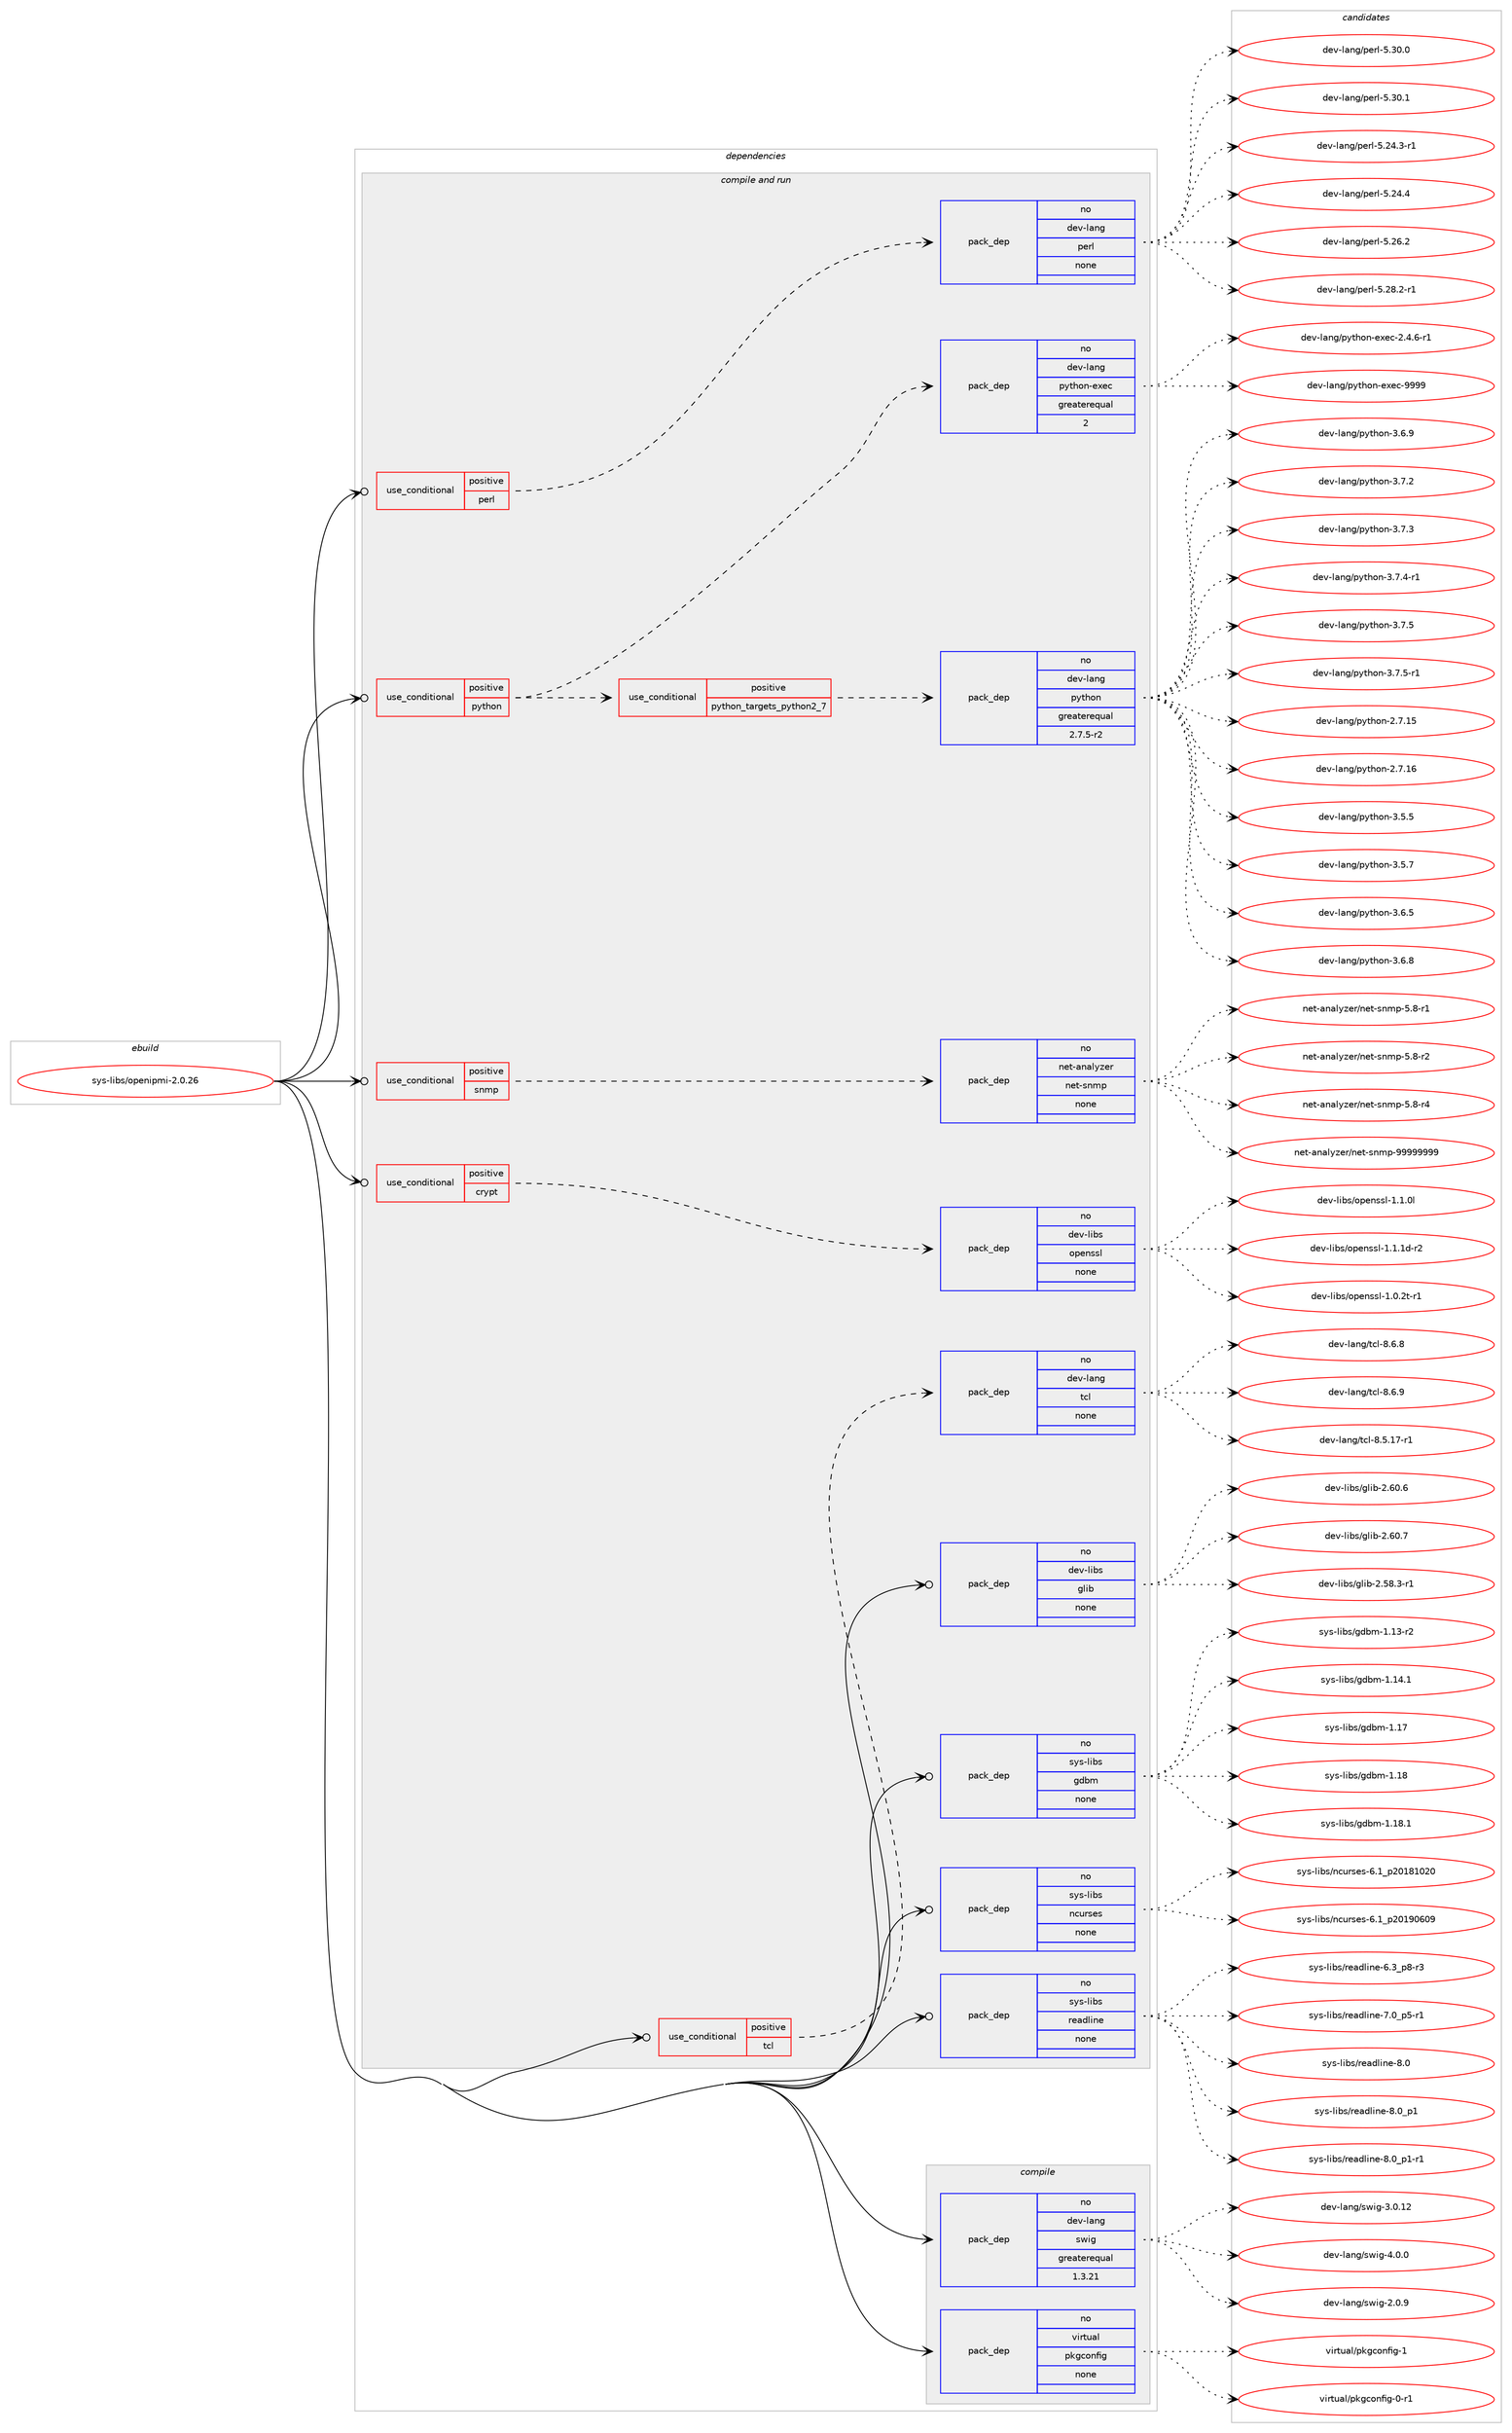 digraph prolog {

# *************
# Graph options
# *************

newrank=true;
concentrate=true;
compound=true;
graph [rankdir=LR,fontname=Helvetica,fontsize=10,ranksep=1.5];#, ranksep=2.5, nodesep=0.2];
edge  [arrowhead=vee];
node  [fontname=Helvetica,fontsize=10];

# **********
# The ebuild
# **********

subgraph cluster_leftcol {
color=gray;
rank=same;
label=<<i>ebuild</i>>;
id [label="sys-libs/openipmi-2.0.26", color=red, width=4, href="../sys-libs/openipmi-2.0.26.svg"];
}

# ****************
# The dependencies
# ****************

subgraph cluster_midcol {
color=gray;
label=<<i>dependencies</i>>;
subgraph cluster_compile {
fillcolor="#eeeeee";
style=filled;
label=<<i>compile</i>>;
subgraph pack666803 {
dependency898511 [label=<<TABLE BORDER="0" CELLBORDER="1" CELLSPACING="0" CELLPADDING="4" WIDTH="220"><TR><TD ROWSPAN="6" CELLPADDING="30">pack_dep</TD></TR><TR><TD WIDTH="110">no</TD></TR><TR><TD>dev-lang</TD></TR><TR><TD>swig</TD></TR><TR><TD>greaterequal</TD></TR><TR><TD>1.3.21</TD></TR></TABLE>>, shape=none, color=blue];
}
id:e -> dependency898511:w [weight=20,style="solid",arrowhead="vee"];
subgraph pack666804 {
dependency898512 [label=<<TABLE BORDER="0" CELLBORDER="1" CELLSPACING="0" CELLPADDING="4" WIDTH="220"><TR><TD ROWSPAN="6" CELLPADDING="30">pack_dep</TD></TR><TR><TD WIDTH="110">no</TD></TR><TR><TD>virtual</TD></TR><TR><TD>pkgconfig</TD></TR><TR><TD>none</TD></TR><TR><TD></TD></TR></TABLE>>, shape=none, color=blue];
}
id:e -> dependency898512:w [weight=20,style="solid",arrowhead="vee"];
}
subgraph cluster_compileandrun {
fillcolor="#eeeeee";
style=filled;
label=<<i>compile and run</i>>;
subgraph cond215896 {
dependency898513 [label=<<TABLE BORDER="0" CELLBORDER="1" CELLSPACING="0" CELLPADDING="4"><TR><TD ROWSPAN="3" CELLPADDING="10">use_conditional</TD></TR><TR><TD>positive</TD></TR><TR><TD>crypt</TD></TR></TABLE>>, shape=none, color=red];
subgraph pack666805 {
dependency898514 [label=<<TABLE BORDER="0" CELLBORDER="1" CELLSPACING="0" CELLPADDING="4" WIDTH="220"><TR><TD ROWSPAN="6" CELLPADDING="30">pack_dep</TD></TR><TR><TD WIDTH="110">no</TD></TR><TR><TD>dev-libs</TD></TR><TR><TD>openssl</TD></TR><TR><TD>none</TD></TR><TR><TD></TD></TR></TABLE>>, shape=none, color=blue];
}
dependency898513:e -> dependency898514:w [weight=20,style="dashed",arrowhead="vee"];
}
id:e -> dependency898513:w [weight=20,style="solid",arrowhead="odotvee"];
subgraph cond215897 {
dependency898515 [label=<<TABLE BORDER="0" CELLBORDER="1" CELLSPACING="0" CELLPADDING="4"><TR><TD ROWSPAN="3" CELLPADDING="10">use_conditional</TD></TR><TR><TD>positive</TD></TR><TR><TD>perl</TD></TR></TABLE>>, shape=none, color=red];
subgraph pack666806 {
dependency898516 [label=<<TABLE BORDER="0" CELLBORDER="1" CELLSPACING="0" CELLPADDING="4" WIDTH="220"><TR><TD ROWSPAN="6" CELLPADDING="30">pack_dep</TD></TR><TR><TD WIDTH="110">no</TD></TR><TR><TD>dev-lang</TD></TR><TR><TD>perl</TD></TR><TR><TD>none</TD></TR><TR><TD></TD></TR></TABLE>>, shape=none, color=blue];
}
dependency898515:e -> dependency898516:w [weight=20,style="dashed",arrowhead="vee"];
}
id:e -> dependency898515:w [weight=20,style="solid",arrowhead="odotvee"];
subgraph cond215898 {
dependency898517 [label=<<TABLE BORDER="0" CELLBORDER="1" CELLSPACING="0" CELLPADDING="4"><TR><TD ROWSPAN="3" CELLPADDING="10">use_conditional</TD></TR><TR><TD>positive</TD></TR><TR><TD>python</TD></TR></TABLE>>, shape=none, color=red];
subgraph cond215899 {
dependency898518 [label=<<TABLE BORDER="0" CELLBORDER="1" CELLSPACING="0" CELLPADDING="4"><TR><TD ROWSPAN="3" CELLPADDING="10">use_conditional</TD></TR><TR><TD>positive</TD></TR><TR><TD>python_targets_python2_7</TD></TR></TABLE>>, shape=none, color=red];
subgraph pack666807 {
dependency898519 [label=<<TABLE BORDER="0" CELLBORDER="1" CELLSPACING="0" CELLPADDING="4" WIDTH="220"><TR><TD ROWSPAN="6" CELLPADDING="30">pack_dep</TD></TR><TR><TD WIDTH="110">no</TD></TR><TR><TD>dev-lang</TD></TR><TR><TD>python</TD></TR><TR><TD>greaterequal</TD></TR><TR><TD>2.7.5-r2</TD></TR></TABLE>>, shape=none, color=blue];
}
dependency898518:e -> dependency898519:w [weight=20,style="dashed",arrowhead="vee"];
}
dependency898517:e -> dependency898518:w [weight=20,style="dashed",arrowhead="vee"];
subgraph pack666808 {
dependency898520 [label=<<TABLE BORDER="0" CELLBORDER="1" CELLSPACING="0" CELLPADDING="4" WIDTH="220"><TR><TD ROWSPAN="6" CELLPADDING="30">pack_dep</TD></TR><TR><TD WIDTH="110">no</TD></TR><TR><TD>dev-lang</TD></TR><TR><TD>python-exec</TD></TR><TR><TD>greaterequal</TD></TR><TR><TD>2</TD></TR></TABLE>>, shape=none, color=blue];
}
dependency898517:e -> dependency898520:w [weight=20,style="dashed",arrowhead="vee"];
}
id:e -> dependency898517:w [weight=20,style="solid",arrowhead="odotvee"];
subgraph cond215900 {
dependency898521 [label=<<TABLE BORDER="0" CELLBORDER="1" CELLSPACING="0" CELLPADDING="4"><TR><TD ROWSPAN="3" CELLPADDING="10">use_conditional</TD></TR><TR><TD>positive</TD></TR><TR><TD>snmp</TD></TR></TABLE>>, shape=none, color=red];
subgraph pack666809 {
dependency898522 [label=<<TABLE BORDER="0" CELLBORDER="1" CELLSPACING="0" CELLPADDING="4" WIDTH="220"><TR><TD ROWSPAN="6" CELLPADDING="30">pack_dep</TD></TR><TR><TD WIDTH="110">no</TD></TR><TR><TD>net-analyzer</TD></TR><TR><TD>net-snmp</TD></TR><TR><TD>none</TD></TR><TR><TD></TD></TR></TABLE>>, shape=none, color=blue];
}
dependency898521:e -> dependency898522:w [weight=20,style="dashed",arrowhead="vee"];
}
id:e -> dependency898521:w [weight=20,style="solid",arrowhead="odotvee"];
subgraph cond215901 {
dependency898523 [label=<<TABLE BORDER="0" CELLBORDER="1" CELLSPACING="0" CELLPADDING="4"><TR><TD ROWSPAN="3" CELLPADDING="10">use_conditional</TD></TR><TR><TD>positive</TD></TR><TR><TD>tcl</TD></TR></TABLE>>, shape=none, color=red];
subgraph pack666810 {
dependency898524 [label=<<TABLE BORDER="0" CELLBORDER="1" CELLSPACING="0" CELLPADDING="4" WIDTH="220"><TR><TD ROWSPAN="6" CELLPADDING="30">pack_dep</TD></TR><TR><TD WIDTH="110">no</TD></TR><TR><TD>dev-lang</TD></TR><TR><TD>tcl</TD></TR><TR><TD>none</TD></TR><TR><TD></TD></TR></TABLE>>, shape=none, color=blue];
}
dependency898523:e -> dependency898524:w [weight=20,style="dashed",arrowhead="vee"];
}
id:e -> dependency898523:w [weight=20,style="solid",arrowhead="odotvee"];
subgraph pack666811 {
dependency898525 [label=<<TABLE BORDER="0" CELLBORDER="1" CELLSPACING="0" CELLPADDING="4" WIDTH="220"><TR><TD ROWSPAN="6" CELLPADDING="30">pack_dep</TD></TR><TR><TD WIDTH="110">no</TD></TR><TR><TD>dev-libs</TD></TR><TR><TD>glib</TD></TR><TR><TD>none</TD></TR><TR><TD></TD></TR></TABLE>>, shape=none, color=blue];
}
id:e -> dependency898525:w [weight=20,style="solid",arrowhead="odotvee"];
subgraph pack666812 {
dependency898526 [label=<<TABLE BORDER="0" CELLBORDER="1" CELLSPACING="0" CELLPADDING="4" WIDTH="220"><TR><TD ROWSPAN="6" CELLPADDING="30">pack_dep</TD></TR><TR><TD WIDTH="110">no</TD></TR><TR><TD>sys-libs</TD></TR><TR><TD>gdbm</TD></TR><TR><TD>none</TD></TR><TR><TD></TD></TR></TABLE>>, shape=none, color=blue];
}
id:e -> dependency898526:w [weight=20,style="solid",arrowhead="odotvee"];
subgraph pack666813 {
dependency898527 [label=<<TABLE BORDER="0" CELLBORDER="1" CELLSPACING="0" CELLPADDING="4" WIDTH="220"><TR><TD ROWSPAN="6" CELLPADDING="30">pack_dep</TD></TR><TR><TD WIDTH="110">no</TD></TR><TR><TD>sys-libs</TD></TR><TR><TD>ncurses</TD></TR><TR><TD>none</TD></TR><TR><TD></TD></TR></TABLE>>, shape=none, color=blue];
}
id:e -> dependency898527:w [weight=20,style="solid",arrowhead="odotvee"];
subgraph pack666814 {
dependency898528 [label=<<TABLE BORDER="0" CELLBORDER="1" CELLSPACING="0" CELLPADDING="4" WIDTH="220"><TR><TD ROWSPAN="6" CELLPADDING="30">pack_dep</TD></TR><TR><TD WIDTH="110">no</TD></TR><TR><TD>sys-libs</TD></TR><TR><TD>readline</TD></TR><TR><TD>none</TD></TR><TR><TD></TD></TR></TABLE>>, shape=none, color=blue];
}
id:e -> dependency898528:w [weight=20,style="solid",arrowhead="odotvee"];
}
subgraph cluster_run {
fillcolor="#eeeeee";
style=filled;
label=<<i>run</i>>;
}
}

# **************
# The candidates
# **************

subgraph cluster_choices {
rank=same;
color=gray;
label=<<i>candidates</i>>;

subgraph choice666803 {
color=black;
nodesep=1;
choice100101118451089711010347115119105103455046484657 [label="dev-lang/swig-2.0.9", color=red, width=4,href="../dev-lang/swig-2.0.9.svg"];
choice10010111845108971101034711511910510345514648464950 [label="dev-lang/swig-3.0.12", color=red, width=4,href="../dev-lang/swig-3.0.12.svg"];
choice100101118451089711010347115119105103455246484648 [label="dev-lang/swig-4.0.0", color=red, width=4,href="../dev-lang/swig-4.0.0.svg"];
dependency898511:e -> choice100101118451089711010347115119105103455046484657:w [style=dotted,weight="100"];
dependency898511:e -> choice10010111845108971101034711511910510345514648464950:w [style=dotted,weight="100"];
dependency898511:e -> choice100101118451089711010347115119105103455246484648:w [style=dotted,weight="100"];
}
subgraph choice666804 {
color=black;
nodesep=1;
choice11810511411611797108471121071039911111010210510345484511449 [label="virtual/pkgconfig-0-r1", color=red, width=4,href="../virtual/pkgconfig-0-r1.svg"];
choice1181051141161179710847112107103991111101021051034549 [label="virtual/pkgconfig-1", color=red, width=4,href="../virtual/pkgconfig-1.svg"];
dependency898512:e -> choice11810511411611797108471121071039911111010210510345484511449:w [style=dotted,weight="100"];
dependency898512:e -> choice1181051141161179710847112107103991111101021051034549:w [style=dotted,weight="100"];
}
subgraph choice666805 {
color=black;
nodesep=1;
choice1001011184510810598115471111121011101151151084549464846501164511449 [label="dev-libs/openssl-1.0.2t-r1", color=red, width=4,href="../dev-libs/openssl-1.0.2t-r1.svg"];
choice100101118451081059811547111112101110115115108454946494648108 [label="dev-libs/openssl-1.1.0l", color=red, width=4,href="../dev-libs/openssl-1.1.0l.svg"];
choice1001011184510810598115471111121011101151151084549464946491004511450 [label="dev-libs/openssl-1.1.1d-r2", color=red, width=4,href="../dev-libs/openssl-1.1.1d-r2.svg"];
dependency898514:e -> choice1001011184510810598115471111121011101151151084549464846501164511449:w [style=dotted,weight="100"];
dependency898514:e -> choice100101118451081059811547111112101110115115108454946494648108:w [style=dotted,weight="100"];
dependency898514:e -> choice1001011184510810598115471111121011101151151084549464946491004511450:w [style=dotted,weight="100"];
}
subgraph choice666806 {
color=black;
nodesep=1;
choice100101118451089711010347112101114108455346505246514511449 [label="dev-lang/perl-5.24.3-r1", color=red, width=4,href="../dev-lang/perl-5.24.3-r1.svg"];
choice10010111845108971101034711210111410845534650524652 [label="dev-lang/perl-5.24.4", color=red, width=4,href="../dev-lang/perl-5.24.4.svg"];
choice10010111845108971101034711210111410845534650544650 [label="dev-lang/perl-5.26.2", color=red, width=4,href="../dev-lang/perl-5.26.2.svg"];
choice100101118451089711010347112101114108455346505646504511449 [label="dev-lang/perl-5.28.2-r1", color=red, width=4,href="../dev-lang/perl-5.28.2-r1.svg"];
choice10010111845108971101034711210111410845534651484648 [label="dev-lang/perl-5.30.0", color=red, width=4,href="../dev-lang/perl-5.30.0.svg"];
choice10010111845108971101034711210111410845534651484649 [label="dev-lang/perl-5.30.1", color=red, width=4,href="../dev-lang/perl-5.30.1.svg"];
dependency898516:e -> choice100101118451089711010347112101114108455346505246514511449:w [style=dotted,weight="100"];
dependency898516:e -> choice10010111845108971101034711210111410845534650524652:w [style=dotted,weight="100"];
dependency898516:e -> choice10010111845108971101034711210111410845534650544650:w [style=dotted,weight="100"];
dependency898516:e -> choice100101118451089711010347112101114108455346505646504511449:w [style=dotted,weight="100"];
dependency898516:e -> choice10010111845108971101034711210111410845534651484648:w [style=dotted,weight="100"];
dependency898516:e -> choice10010111845108971101034711210111410845534651484649:w [style=dotted,weight="100"];
}
subgraph choice666807 {
color=black;
nodesep=1;
choice10010111845108971101034711212111610411111045504655464953 [label="dev-lang/python-2.7.15", color=red, width=4,href="../dev-lang/python-2.7.15.svg"];
choice10010111845108971101034711212111610411111045504655464954 [label="dev-lang/python-2.7.16", color=red, width=4,href="../dev-lang/python-2.7.16.svg"];
choice100101118451089711010347112121116104111110455146534653 [label="dev-lang/python-3.5.5", color=red, width=4,href="../dev-lang/python-3.5.5.svg"];
choice100101118451089711010347112121116104111110455146534655 [label="dev-lang/python-3.5.7", color=red, width=4,href="../dev-lang/python-3.5.7.svg"];
choice100101118451089711010347112121116104111110455146544653 [label="dev-lang/python-3.6.5", color=red, width=4,href="../dev-lang/python-3.6.5.svg"];
choice100101118451089711010347112121116104111110455146544656 [label="dev-lang/python-3.6.8", color=red, width=4,href="../dev-lang/python-3.6.8.svg"];
choice100101118451089711010347112121116104111110455146544657 [label="dev-lang/python-3.6.9", color=red, width=4,href="../dev-lang/python-3.6.9.svg"];
choice100101118451089711010347112121116104111110455146554650 [label="dev-lang/python-3.7.2", color=red, width=4,href="../dev-lang/python-3.7.2.svg"];
choice100101118451089711010347112121116104111110455146554651 [label="dev-lang/python-3.7.3", color=red, width=4,href="../dev-lang/python-3.7.3.svg"];
choice1001011184510897110103471121211161041111104551465546524511449 [label="dev-lang/python-3.7.4-r1", color=red, width=4,href="../dev-lang/python-3.7.4-r1.svg"];
choice100101118451089711010347112121116104111110455146554653 [label="dev-lang/python-3.7.5", color=red, width=4,href="../dev-lang/python-3.7.5.svg"];
choice1001011184510897110103471121211161041111104551465546534511449 [label="dev-lang/python-3.7.5-r1", color=red, width=4,href="../dev-lang/python-3.7.5-r1.svg"];
dependency898519:e -> choice10010111845108971101034711212111610411111045504655464953:w [style=dotted,weight="100"];
dependency898519:e -> choice10010111845108971101034711212111610411111045504655464954:w [style=dotted,weight="100"];
dependency898519:e -> choice100101118451089711010347112121116104111110455146534653:w [style=dotted,weight="100"];
dependency898519:e -> choice100101118451089711010347112121116104111110455146534655:w [style=dotted,weight="100"];
dependency898519:e -> choice100101118451089711010347112121116104111110455146544653:w [style=dotted,weight="100"];
dependency898519:e -> choice100101118451089711010347112121116104111110455146544656:w [style=dotted,weight="100"];
dependency898519:e -> choice100101118451089711010347112121116104111110455146544657:w [style=dotted,weight="100"];
dependency898519:e -> choice100101118451089711010347112121116104111110455146554650:w [style=dotted,weight="100"];
dependency898519:e -> choice100101118451089711010347112121116104111110455146554651:w [style=dotted,weight="100"];
dependency898519:e -> choice1001011184510897110103471121211161041111104551465546524511449:w [style=dotted,weight="100"];
dependency898519:e -> choice100101118451089711010347112121116104111110455146554653:w [style=dotted,weight="100"];
dependency898519:e -> choice1001011184510897110103471121211161041111104551465546534511449:w [style=dotted,weight="100"];
}
subgraph choice666808 {
color=black;
nodesep=1;
choice10010111845108971101034711212111610411111045101120101994550465246544511449 [label="dev-lang/python-exec-2.4.6-r1", color=red, width=4,href="../dev-lang/python-exec-2.4.6-r1.svg"];
choice10010111845108971101034711212111610411111045101120101994557575757 [label="dev-lang/python-exec-9999", color=red, width=4,href="../dev-lang/python-exec-9999.svg"];
dependency898520:e -> choice10010111845108971101034711212111610411111045101120101994550465246544511449:w [style=dotted,weight="100"];
dependency898520:e -> choice10010111845108971101034711212111610411111045101120101994557575757:w [style=dotted,weight="100"];
}
subgraph choice666809 {
color=black;
nodesep=1;
choice1101011164597110971081211221011144711010111645115110109112455346564511449 [label="net-analyzer/net-snmp-5.8-r1", color=red, width=4,href="../net-analyzer/net-snmp-5.8-r1.svg"];
choice1101011164597110971081211221011144711010111645115110109112455346564511450 [label="net-analyzer/net-snmp-5.8-r2", color=red, width=4,href="../net-analyzer/net-snmp-5.8-r2.svg"];
choice1101011164597110971081211221011144711010111645115110109112455346564511452 [label="net-analyzer/net-snmp-5.8-r4", color=red, width=4,href="../net-analyzer/net-snmp-5.8-r4.svg"];
choice1101011164597110971081211221011144711010111645115110109112455757575757575757 [label="net-analyzer/net-snmp-99999999", color=red, width=4,href="../net-analyzer/net-snmp-99999999.svg"];
dependency898522:e -> choice1101011164597110971081211221011144711010111645115110109112455346564511449:w [style=dotted,weight="100"];
dependency898522:e -> choice1101011164597110971081211221011144711010111645115110109112455346564511450:w [style=dotted,weight="100"];
dependency898522:e -> choice1101011164597110971081211221011144711010111645115110109112455346564511452:w [style=dotted,weight="100"];
dependency898522:e -> choice1101011164597110971081211221011144711010111645115110109112455757575757575757:w [style=dotted,weight="100"];
}
subgraph choice666810 {
color=black;
nodesep=1;
choice10010111845108971101034711699108455646534649554511449 [label="dev-lang/tcl-8.5.17-r1", color=red, width=4,href="../dev-lang/tcl-8.5.17-r1.svg"];
choice10010111845108971101034711699108455646544656 [label="dev-lang/tcl-8.6.8", color=red, width=4,href="../dev-lang/tcl-8.6.8.svg"];
choice10010111845108971101034711699108455646544657 [label="dev-lang/tcl-8.6.9", color=red, width=4,href="../dev-lang/tcl-8.6.9.svg"];
dependency898524:e -> choice10010111845108971101034711699108455646534649554511449:w [style=dotted,weight="100"];
dependency898524:e -> choice10010111845108971101034711699108455646544656:w [style=dotted,weight="100"];
dependency898524:e -> choice10010111845108971101034711699108455646544657:w [style=dotted,weight="100"];
}
subgraph choice666811 {
color=black;
nodesep=1;
choice10010111845108105981154710310810598455046535646514511449 [label="dev-libs/glib-2.58.3-r1", color=red, width=4,href="../dev-libs/glib-2.58.3-r1.svg"];
choice1001011184510810598115471031081059845504654484654 [label="dev-libs/glib-2.60.6", color=red, width=4,href="../dev-libs/glib-2.60.6.svg"];
choice1001011184510810598115471031081059845504654484655 [label="dev-libs/glib-2.60.7", color=red, width=4,href="../dev-libs/glib-2.60.7.svg"];
dependency898525:e -> choice10010111845108105981154710310810598455046535646514511449:w [style=dotted,weight="100"];
dependency898525:e -> choice1001011184510810598115471031081059845504654484654:w [style=dotted,weight="100"];
dependency898525:e -> choice1001011184510810598115471031081059845504654484655:w [style=dotted,weight="100"];
}
subgraph choice666812 {
color=black;
nodesep=1;
choice1151211154510810598115471031009810945494649514511450 [label="sys-libs/gdbm-1.13-r2", color=red, width=4,href="../sys-libs/gdbm-1.13-r2.svg"];
choice1151211154510810598115471031009810945494649524649 [label="sys-libs/gdbm-1.14.1", color=red, width=4,href="../sys-libs/gdbm-1.14.1.svg"];
choice115121115451081059811547103100981094549464955 [label="sys-libs/gdbm-1.17", color=red, width=4,href="../sys-libs/gdbm-1.17.svg"];
choice115121115451081059811547103100981094549464956 [label="sys-libs/gdbm-1.18", color=red, width=4,href="../sys-libs/gdbm-1.18.svg"];
choice1151211154510810598115471031009810945494649564649 [label="sys-libs/gdbm-1.18.1", color=red, width=4,href="../sys-libs/gdbm-1.18.1.svg"];
dependency898526:e -> choice1151211154510810598115471031009810945494649514511450:w [style=dotted,weight="100"];
dependency898526:e -> choice1151211154510810598115471031009810945494649524649:w [style=dotted,weight="100"];
dependency898526:e -> choice115121115451081059811547103100981094549464955:w [style=dotted,weight="100"];
dependency898526:e -> choice115121115451081059811547103100981094549464956:w [style=dotted,weight="100"];
dependency898526:e -> choice1151211154510810598115471031009810945494649564649:w [style=dotted,weight="100"];
}
subgraph choice666813 {
color=black;
nodesep=1;
choice1151211154510810598115471109911711411510111545544649951125048495649485048 [label="sys-libs/ncurses-6.1_p20181020", color=red, width=4,href="../sys-libs/ncurses-6.1_p20181020.svg"];
choice1151211154510810598115471109911711411510111545544649951125048495748544857 [label="sys-libs/ncurses-6.1_p20190609", color=red, width=4,href="../sys-libs/ncurses-6.1_p20190609.svg"];
dependency898527:e -> choice1151211154510810598115471109911711411510111545544649951125048495649485048:w [style=dotted,weight="100"];
dependency898527:e -> choice1151211154510810598115471109911711411510111545544649951125048495748544857:w [style=dotted,weight="100"];
}
subgraph choice666814 {
color=black;
nodesep=1;
choice115121115451081059811547114101971001081051101014554465195112564511451 [label="sys-libs/readline-6.3_p8-r3", color=red, width=4,href="../sys-libs/readline-6.3_p8-r3.svg"];
choice115121115451081059811547114101971001081051101014555464895112534511449 [label="sys-libs/readline-7.0_p5-r1", color=red, width=4,href="../sys-libs/readline-7.0_p5-r1.svg"];
choice1151211154510810598115471141019710010810511010145564648 [label="sys-libs/readline-8.0", color=red, width=4,href="../sys-libs/readline-8.0.svg"];
choice11512111545108105981154711410197100108105110101455646489511249 [label="sys-libs/readline-8.0_p1", color=red, width=4,href="../sys-libs/readline-8.0_p1.svg"];
choice115121115451081059811547114101971001081051101014556464895112494511449 [label="sys-libs/readline-8.0_p1-r1", color=red, width=4,href="../sys-libs/readline-8.0_p1-r1.svg"];
dependency898528:e -> choice115121115451081059811547114101971001081051101014554465195112564511451:w [style=dotted,weight="100"];
dependency898528:e -> choice115121115451081059811547114101971001081051101014555464895112534511449:w [style=dotted,weight="100"];
dependency898528:e -> choice1151211154510810598115471141019710010810511010145564648:w [style=dotted,weight="100"];
dependency898528:e -> choice11512111545108105981154711410197100108105110101455646489511249:w [style=dotted,weight="100"];
dependency898528:e -> choice115121115451081059811547114101971001081051101014556464895112494511449:w [style=dotted,weight="100"];
}
}

}
